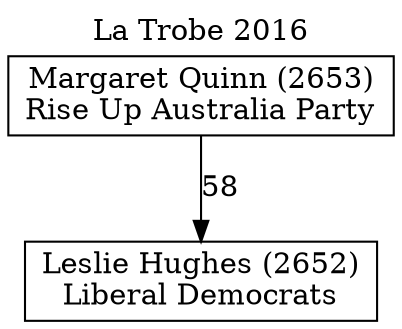 // House preference flow
digraph "Leslie Hughes (2652)_La Trobe_2016" {
	graph [label="La Trobe 2016" labelloc=t mclimit=10]
	node [shape=box]
	"Leslie Hughes (2652)" [label="Leslie Hughes (2652)
Liberal Democrats"]
	"Margaret Quinn (2653)" [label="Margaret Quinn (2653)
Rise Up Australia Party"]
	"Margaret Quinn (2653)" -> "Leslie Hughes (2652)" [label=58]
}
